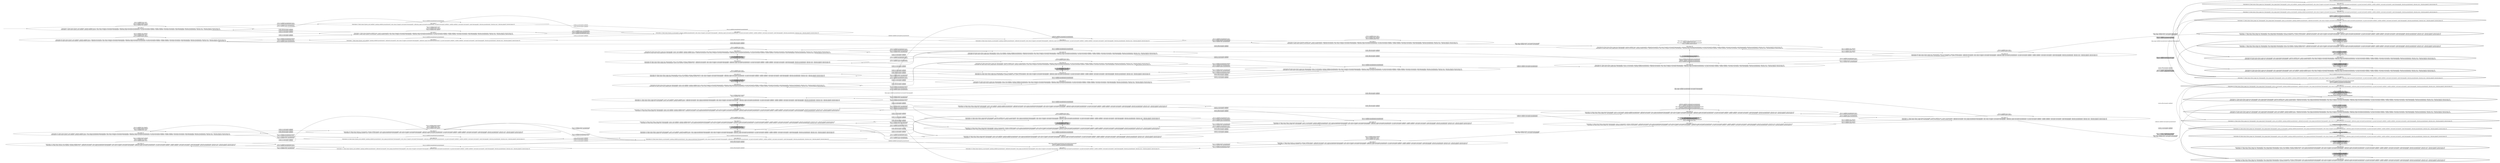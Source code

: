 digraph {
rankdir="LR"
s0[label="state_index=0
State(index=0, fluent atoms=[(power_avail satellite0), (pointing satellite0 star1)], static atoms=[(supports instrument0 thermograph0), (calibration_target instrument0 groundstation0), (on_board instrument0 satellite0), (satellite satellite0), (instrument instrument0), (mode thermograph0), (direction groundstation0), (direction star1), (direction planet2)], derived atoms=[])
State(index=2, fluent atoms=[(power_avail satellite0), (pointing satellite0 planet2)], static atoms=[(supports instrument0 thermograph0), (calibration_target instrument0 groundstation0), (on_board instrument0 satellite0), (satellite satellite0), (instrument instrument0), (mode thermograph0), (direction groundstation0), (direction star1), (direction planet2)], derived atoms=[])
"]
s1[label="state_index=1
State(index=1, fluent atoms=[(pointing satellite0 star1), (power_on instrument0)], static atoms=[(supports instrument0 thermograph0), (calibration_target instrument0 groundstation0), (on_board instrument0 satellite0), (satellite satellite0), (instrument instrument0), (mode thermograph0), (direction groundstation0), (direction star1), (direction planet2)], derived atoms=[])
State(index=5, fluent atoms=[(power_on instrument0), (pointing satellite0 planet2)], static atoms=[(supports instrument0 thermograph0), (calibration_target instrument0 groundstation0), (on_board instrument0 satellite0), (satellite satellite0), (instrument instrument0), (mode thermograph0), (direction groundstation0), (direction star1), (direction planet2)], derived atoms=[])
"]
s2[label="state_index=2
State(index=3, fluent atoms=[(power_avail satellite0), (pointing satellite0 groundstation0)], static atoms=[(supports instrument0 thermograph0), (calibration_target instrument0 groundstation0), (on_board instrument0 satellite0), (satellite satellite0), (instrument instrument0), (mode thermograph0), (direction groundstation0), (direction star1), (direction planet2)], derived atoms=[])
"]
s3[label="state_index=3
State(index=4, fluent atoms=[(power_on instrument0), (pointing satellite0 groundstation0)], static atoms=[(supports instrument0 thermograph0), (calibration_target instrument0 groundstation0), (on_board instrument0 satellite0), (satellite satellite0), (instrument instrument0), (mode thermograph0), (direction groundstation0), (direction star1), (direction planet2)], derived atoms=[])
"]
s4[label="state_index=4
State(index=6, fluent atoms=[(power_on instrument0), (pointing satellite0 groundstation0), (calibrated instrument0)], static atoms=[(supports instrument0 thermograph0), (calibration_target instrument0 groundstation0), (on_board instrument0 satellite0), (satellite satellite0), (instrument instrument0), (mode thermograph0), (direction groundstation0), (direction star1), (direction planet2)], derived atoms=[])
"]
s5[label="state_index=5
State(index=7, fluent atoms=[(power_avail satellite0), (pointing satellite0 groundstation0), (calibrated instrument0)], static atoms=[(supports instrument0 thermograph0), (calibration_target instrument0 groundstation0), (on_board instrument0 satellite0), (satellite satellite0), (instrument instrument0), (mode thermograph0), (direction groundstation0), (direction star1), (direction planet2)], derived atoms=[])
"]
s6[label="state_index=6
State(index=8, fluent atoms=[(pointing satellite0 star1), (power_on instrument0), (calibrated instrument0)], static atoms=[(supports instrument0 thermograph0), (calibration_target instrument0 groundstation0), (on_board instrument0 satellite0), (satellite satellite0), (instrument instrument0), (mode thermograph0), (direction groundstation0), (direction star1), (direction planet2)], derived atoms=[])
State(index=9, fluent atoms=[(power_on instrument0), (pointing satellite0 planet2), (calibrated instrument0)], static atoms=[(supports instrument0 thermograph0), (calibration_target instrument0 groundstation0), (on_board instrument0 satellite0), (satellite satellite0), (instrument instrument0), (mode thermograph0), (direction groundstation0), (direction star1), (direction planet2)], derived atoms=[])
"]
s7[label="state_index=7
State(index=10, fluent atoms=[(power_on instrument0), (pointing satellite0 groundstation0), (calibrated instrument0), (have_image groundstation0 thermograph0)], static atoms=[(supports instrument0 thermograph0), (calibration_target instrument0 groundstation0), (on_board instrument0 satellite0), (satellite satellite0), (instrument instrument0), (mode thermograph0), (direction groundstation0), (direction star1), (direction planet2)], derived atoms=[])
"]
s8[label="state_index=8
State(index=11, fluent atoms=[(power_avail satellite0), (pointing satellite0 groundstation0), (calibrated instrument0), (have_image groundstation0 thermograph0)], static atoms=[(supports instrument0 thermograph0), (calibration_target instrument0 groundstation0), (on_board instrument0 satellite0), (satellite satellite0), (instrument instrument0), (mode thermograph0), (direction groundstation0), (direction star1), (direction planet2)], derived atoms=[])
"]
s9[label="state_index=9
State(index=13, fluent atoms=[(power_on instrument0), (pointing satellite0 planet2), (calibrated instrument0), (have_image groundstation0 thermograph0)], static atoms=[(supports instrument0 thermograph0), (calibration_target instrument0 groundstation0), (on_board instrument0 satellite0), (satellite satellite0), (instrument instrument0), (mode thermograph0), (direction groundstation0), (direction star1), (direction planet2)], derived atoms=[])
State(index=12, fluent atoms=[(pointing satellite0 star1), (power_on instrument0), (calibrated instrument0), (have_image groundstation0 thermograph0)], static atoms=[(supports instrument0 thermograph0), (calibration_target instrument0 groundstation0), (on_board instrument0 satellite0), (satellite satellite0), (instrument instrument0), (mode thermograph0), (direction groundstation0), (direction star1), (direction planet2)], derived atoms=[])
"]
s10[label="state_index=10
State(index=14, fluent atoms=[(power_avail satellite0), (pointing satellite0 planet2), (calibrated instrument0), (have_image groundstation0 thermograph0)], static atoms=[(supports instrument0 thermograph0), (calibration_target instrument0 groundstation0), (on_board instrument0 satellite0), (satellite satellite0), (instrument instrument0), (mode thermograph0), (direction groundstation0), (direction star1), (direction planet2)], derived atoms=[])
State(index=40, fluent atoms=[(power_avail satellite0), (pointing satellite0 star1), (calibrated instrument0), (have_image groundstation0 thermograph0)], static atoms=[(supports instrument0 thermograph0), (calibration_target instrument0 groundstation0), (on_board instrument0 satellite0), (satellite satellite0), (instrument instrument0), (mode thermograph0), (direction groundstation0), (direction star1), (direction planet2)], derived atoms=[])
"]
s11[label="state_index=11
State(index=15, fluent atoms=[(have_image planet2 thermograph0), (power_on instrument0), (pointing satellite0 planet2), (calibrated instrument0), (have_image groundstation0 thermograph0)], static atoms=[(supports instrument0 thermograph0), (calibration_target instrument0 groundstation0), (on_board instrument0 satellite0), (satellite satellite0), (instrument instrument0), (mode thermograph0), (direction groundstation0), (direction star1), (direction planet2)], derived atoms=[])
State(index=46, fluent atoms=[(have_image star1 thermograph0), (pointing satellite0 star1), (power_on instrument0), (calibrated instrument0), (have_image groundstation0 thermograph0)], static atoms=[(supports instrument0 thermograph0), (calibration_target instrument0 groundstation0), (on_board instrument0 satellite0), (satellite satellite0), (instrument instrument0), (mode thermograph0), (direction groundstation0), (direction star1), (direction planet2)], derived atoms=[])
"]
s12[label="state_index=12
State(index=16, fluent atoms=[(have_image planet2 thermograph0), (power_avail satellite0), (pointing satellite0 planet2), (calibrated instrument0), (have_image groundstation0 thermograph0)], static atoms=[(supports instrument0 thermograph0), (calibration_target instrument0 groundstation0), (on_board instrument0 satellite0), (satellite satellite0), (instrument instrument0), (mode thermograph0), (direction groundstation0), (direction star1), (direction planet2)], derived atoms=[])
State(index=47, fluent atoms=[(have_image star1 thermograph0), (power_avail satellite0), (pointing satellite0 star1), (calibrated instrument0), (have_image groundstation0 thermograph0)], static atoms=[(supports instrument0 thermograph0), (calibration_target instrument0 groundstation0), (on_board instrument0 satellite0), (satellite satellite0), (instrument instrument0), (mode thermograph0), (direction groundstation0), (direction star1), (direction planet2)], derived atoms=[])
"]
s13[label="state_index=13
State(index=17, fluent atoms=[(have_image planet2 thermograph0), (pointing satellite0 star1), (power_on instrument0), (calibrated instrument0), (have_image groundstation0 thermograph0)], static atoms=[(supports instrument0 thermograph0), (calibration_target instrument0 groundstation0), (on_board instrument0 satellite0), (satellite satellite0), (instrument instrument0), (mode thermograph0), (direction groundstation0), (direction star1), (direction planet2)], derived atoms=[])
State(index=48, fluent atoms=[(have_image star1 thermograph0), (power_on instrument0), (pointing satellite0 planet2), (calibrated instrument0), (have_image groundstation0 thermograph0)], static atoms=[(supports instrument0 thermograph0), (calibration_target instrument0 groundstation0), (on_board instrument0 satellite0), (satellite satellite0), (instrument instrument0), (mode thermograph0), (direction groundstation0), (direction star1), (direction planet2)], derived atoms=[])
"]
s14[label="state_index=14
State(index=18, fluent atoms=[(have_image planet2 thermograph0), (power_on instrument0), (pointing satellite0 groundstation0), (calibrated instrument0), (have_image groundstation0 thermograph0)], static atoms=[(supports instrument0 thermograph0), (calibration_target instrument0 groundstation0), (on_board instrument0 satellite0), (satellite satellite0), (instrument instrument0), (mode thermograph0), (direction groundstation0), (direction star1), (direction planet2)], derived atoms=[])
State(index=49, fluent atoms=[(have_image star1 thermograph0), (power_on instrument0), (pointing satellite0 groundstation0), (calibrated instrument0), (have_image groundstation0 thermograph0)], static atoms=[(supports instrument0 thermograph0), (calibration_target instrument0 groundstation0), (on_board instrument0 satellite0), (satellite satellite0), (instrument instrument0), (mode thermograph0), (direction groundstation0), (direction star1), (direction planet2)], derived atoms=[])
"]
s15[label="state_index=15
State(index=19, fluent atoms=[(have_image planet2 thermograph0), (power_avail satellite0), (pointing satellite0 groundstation0), (calibrated instrument0), (have_image groundstation0 thermograph0)], static atoms=[(supports instrument0 thermograph0), (calibration_target instrument0 groundstation0), (on_board instrument0 satellite0), (satellite satellite0), (instrument instrument0), (mode thermograph0), (direction groundstation0), (direction star1), (direction planet2)], derived atoms=[])
State(index=50, fluent atoms=[(have_image star1 thermograph0), (power_avail satellite0), (pointing satellite0 groundstation0), (calibrated instrument0), (have_image groundstation0 thermograph0)], static atoms=[(supports instrument0 thermograph0), (calibration_target instrument0 groundstation0), (on_board instrument0 satellite0), (satellite satellite0), (instrument instrument0), (mode thermograph0), (direction groundstation0), (direction star1), (direction planet2)], derived atoms=[])
"]
s16[label="state_index=16
State(index=20, fluent atoms=[(have_image planet2 thermograph0), (power_on instrument0), (pointing satellite0 groundstation0), (have_image groundstation0 thermograph0)], static atoms=[(supports instrument0 thermograph0), (calibration_target instrument0 groundstation0), (on_board instrument0 satellite0), (satellite satellite0), (instrument instrument0), (mode thermograph0), (direction groundstation0), (direction star1), (direction planet2)], derived atoms=[])
State(index=51, fluent atoms=[(have_image star1 thermograph0), (power_on instrument0), (pointing satellite0 groundstation0), (have_image groundstation0 thermograph0)], static atoms=[(supports instrument0 thermograph0), (calibration_target instrument0 groundstation0), (on_board instrument0 satellite0), (satellite satellite0), (instrument instrument0), (mode thermograph0), (direction groundstation0), (direction star1), (direction planet2)], derived atoms=[])
"]
s17[label="state_index=17
State(index=21, fluent atoms=[(have_image planet2 thermograph0), (power_avail satellite0), (pointing satellite0 star1), (calibrated instrument0), (have_image groundstation0 thermograph0)], static atoms=[(supports instrument0 thermograph0), (calibration_target instrument0 groundstation0), (on_board instrument0 satellite0), (satellite satellite0), (instrument instrument0), (mode thermograph0), (direction groundstation0), (direction star1), (direction planet2)], derived atoms=[])
State(index=52, fluent atoms=[(have_image star1 thermograph0), (power_avail satellite0), (pointing satellite0 planet2), (calibrated instrument0), (have_image groundstation0 thermograph0)], static atoms=[(supports instrument0 thermograph0), (calibration_target instrument0 groundstation0), (on_board instrument0 satellite0), (satellite satellite0), (instrument instrument0), (mode thermograph0), (direction groundstation0), (direction star1), (direction planet2)], derived atoms=[])
"]
s18[label="state_index=18
State(index=22, fluent atoms=[(have_image planet2 thermograph0), (pointing satellite0 star1), (power_on instrument0), (have_image groundstation0 thermograph0)], static atoms=[(supports instrument0 thermograph0), (calibration_target instrument0 groundstation0), (on_board instrument0 satellite0), (satellite satellite0), (instrument instrument0), (mode thermograph0), (direction groundstation0), (direction star1), (direction planet2)], derived atoms=[])
State(index=53, fluent atoms=[(have_image star1 thermograph0), (power_on instrument0), (pointing satellite0 planet2), (have_image groundstation0 thermograph0)], static atoms=[(supports instrument0 thermograph0), (calibration_target instrument0 groundstation0), (on_board instrument0 satellite0), (satellite satellite0), (instrument instrument0), (mode thermograph0), (direction groundstation0), (direction star1), (direction planet2)], derived atoms=[])
"]
s19[label="state_index=19
State(index=23, fluent atoms=[(have_image planet2 thermograph0), (power_avail satellite0), (pointing satellite0 star1), (have_image groundstation0 thermograph0)], static atoms=[(supports instrument0 thermograph0), (calibration_target instrument0 groundstation0), (on_board instrument0 satellite0), (satellite satellite0), (instrument instrument0), (mode thermograph0), (direction groundstation0), (direction star1), (direction planet2)], derived atoms=[])
State(index=54, fluent atoms=[(have_image star1 thermograph0), (power_avail satellite0), (pointing satellite0 planet2), (have_image groundstation0 thermograph0)], static atoms=[(supports instrument0 thermograph0), (calibration_target instrument0 groundstation0), (on_board instrument0 satellite0), (satellite satellite0), (instrument instrument0), (mode thermograph0), (direction groundstation0), (direction star1), (direction planet2)], derived atoms=[])
"]
s20[label="state_index=20
State(index=24, fluent atoms=[(have_image planet2 thermograph0), (power_on instrument0), (pointing satellite0 planet2), (have_image groundstation0 thermograph0)], static atoms=[(supports instrument0 thermograph0), (calibration_target instrument0 groundstation0), (on_board instrument0 satellite0), (satellite satellite0), (instrument instrument0), (mode thermograph0), (direction groundstation0), (direction star1), (direction planet2)], derived atoms=[])
State(index=55, fluent atoms=[(have_image star1 thermograph0), (pointing satellite0 star1), (power_on instrument0), (have_image groundstation0 thermograph0)], static atoms=[(supports instrument0 thermograph0), (calibration_target instrument0 groundstation0), (on_board instrument0 satellite0), (satellite satellite0), (instrument instrument0), (mode thermograph0), (direction groundstation0), (direction star1), (direction planet2)], derived atoms=[])
"]
s21[label="state_index=21
State(index=25, fluent atoms=[(have_image planet2 thermograph0), (power_avail satellite0), (pointing satellite0 planet2), (have_image groundstation0 thermograph0)], static atoms=[(supports instrument0 thermograph0), (calibration_target instrument0 groundstation0), (on_board instrument0 satellite0), (satellite satellite0), (instrument instrument0), (mode thermograph0), (direction groundstation0), (direction star1), (direction planet2)], derived atoms=[])
State(index=56, fluent atoms=[(have_image star1 thermograph0), (power_avail satellite0), (pointing satellite0 star1), (have_image groundstation0 thermograph0)], static atoms=[(supports instrument0 thermograph0), (calibration_target instrument0 groundstation0), (on_board instrument0 satellite0), (satellite satellite0), (instrument instrument0), (mode thermograph0), (direction groundstation0), (direction star1), (direction planet2)], derived atoms=[])
"]
s22[label="state_index=22
State(index=26, fluent atoms=[(have_image planet2 thermograph0), (power_avail satellite0), (pointing satellite0 groundstation0), (have_image groundstation0 thermograph0)], static atoms=[(supports instrument0 thermograph0), (calibration_target instrument0 groundstation0), (on_board instrument0 satellite0), (satellite satellite0), (instrument instrument0), (mode thermograph0), (direction groundstation0), (direction star1), (direction planet2)], derived atoms=[])
State(index=57, fluent atoms=[(have_image star1 thermograph0), (power_avail satellite0), (pointing satellite0 groundstation0), (have_image groundstation0 thermograph0)], static atoms=[(supports instrument0 thermograph0), (calibration_target instrument0 groundstation0), (on_board instrument0 satellite0), (satellite satellite0), (instrument instrument0), (mode thermograph0), (direction groundstation0), (direction star1), (direction planet2)], derived atoms=[])
"]
s23[peripheries=2,label="state_index=23
State(index=27, fluent atoms=[(have_image star1 thermograph0), (have_image planet2 thermograph0), (pointing satellite0 star1), (power_on instrument0), (calibrated instrument0), (have_image groundstation0 thermograph0)], static atoms=[(supports instrument0 thermograph0), (calibration_target instrument0 groundstation0), (on_board instrument0 satellite0), (satellite satellite0), (instrument instrument0), (mode thermograph0), (direction groundstation0), (direction star1), (direction planet2)], derived atoms=[])
State(index=29, fluent atoms=[(have_image star1 thermograph0), (have_image planet2 thermograph0), (power_on instrument0), (pointing satellite0 planet2), (calibrated instrument0), (have_image groundstation0 thermograph0)], static atoms=[(supports instrument0 thermograph0), (calibration_target instrument0 groundstation0), (on_board instrument0 satellite0), (satellite satellite0), (instrument instrument0), (mode thermograph0), (direction groundstation0), (direction star1), (direction planet2)], derived atoms=[])
"]
s24[peripheries=2,label="state_index=24
State(index=28, fluent atoms=[(have_image star1 thermograph0), (have_image planet2 thermograph0), (power_avail satellite0), (pointing satellite0 star1), (calibrated instrument0), (have_image groundstation0 thermograph0)], static atoms=[(supports instrument0 thermograph0), (calibration_target instrument0 groundstation0), (on_board instrument0 satellite0), (satellite satellite0), (instrument instrument0), (mode thermograph0), (direction groundstation0), (direction star1), (direction planet2)], derived atoms=[])
State(index=33, fluent atoms=[(have_image star1 thermograph0), (have_image planet2 thermograph0), (power_avail satellite0), (pointing satellite0 planet2), (calibrated instrument0), (have_image groundstation0 thermograph0)], static atoms=[(supports instrument0 thermograph0), (calibration_target instrument0 groundstation0), (on_board instrument0 satellite0), (satellite satellite0), (instrument instrument0), (mode thermograph0), (direction groundstation0), (direction star1), (direction planet2)], derived atoms=[])
"]
s25[peripheries=2,label="state_index=25
State(index=30, fluent atoms=[(have_image star1 thermograph0), (have_image planet2 thermograph0), (power_on instrument0), (pointing satellite0 groundstation0), (calibrated instrument0), (have_image groundstation0 thermograph0)], static atoms=[(supports instrument0 thermograph0), (calibration_target instrument0 groundstation0), (on_board instrument0 satellite0), (satellite satellite0), (instrument instrument0), (mode thermograph0), (direction groundstation0), (direction star1), (direction planet2)], derived atoms=[])
"]
s26[peripheries=2,label="state_index=26
State(index=31, fluent atoms=[(have_image star1 thermograph0), (have_image planet2 thermograph0), (power_avail satellite0), (pointing satellite0 groundstation0), (calibrated instrument0), (have_image groundstation0 thermograph0)], static atoms=[(supports instrument0 thermograph0), (calibration_target instrument0 groundstation0), (on_board instrument0 satellite0), (satellite satellite0), (instrument instrument0), (mode thermograph0), (direction groundstation0), (direction star1), (direction planet2)], derived atoms=[])
"]
s27[peripheries=2,label="state_index=27
State(index=32, fluent atoms=[(have_image star1 thermograph0), (have_image planet2 thermograph0), (power_on instrument0), (pointing satellite0 groundstation0), (have_image groundstation0 thermograph0)], static atoms=[(supports instrument0 thermograph0), (calibration_target instrument0 groundstation0), (on_board instrument0 satellite0), (satellite satellite0), (instrument instrument0), (mode thermograph0), (direction groundstation0), (direction star1), (direction planet2)], derived atoms=[])
"]
s28[peripheries=2,label="state_index=28
State(index=34, fluent atoms=[(have_image star1 thermograph0), (have_image planet2 thermograph0), (power_on instrument0), (pointing satellite0 planet2), (have_image groundstation0 thermograph0)], static atoms=[(supports instrument0 thermograph0), (calibration_target instrument0 groundstation0), (on_board instrument0 satellite0), (satellite satellite0), (instrument instrument0), (mode thermograph0), (direction groundstation0), (direction star1), (direction planet2)], derived atoms=[])
State(index=36, fluent atoms=[(have_image star1 thermograph0), (have_image planet2 thermograph0), (pointing satellite0 star1), (power_on instrument0), (have_image groundstation0 thermograph0)], static atoms=[(supports instrument0 thermograph0), (calibration_target instrument0 groundstation0), (on_board instrument0 satellite0), (satellite satellite0), (instrument instrument0), (mode thermograph0), (direction groundstation0), (direction star1), (direction planet2)], derived atoms=[])
"]
s29[peripheries=2,label="state_index=29
State(index=35, fluent atoms=[(have_image star1 thermograph0), (have_image planet2 thermograph0), (power_avail satellite0), (pointing satellite0 planet2), (have_image groundstation0 thermograph0)], static atoms=[(supports instrument0 thermograph0), (calibration_target instrument0 groundstation0), (on_board instrument0 satellite0), (satellite satellite0), (instrument instrument0), (mode thermograph0), (direction groundstation0), (direction star1), (direction planet2)], derived atoms=[])
State(index=37, fluent atoms=[(have_image star1 thermograph0), (have_image planet2 thermograph0), (power_avail satellite0), (pointing satellite0 star1), (have_image groundstation0 thermograph0)], static atoms=[(supports instrument0 thermograph0), (calibration_target instrument0 groundstation0), (on_board instrument0 satellite0), (satellite satellite0), (instrument instrument0), (mode thermograph0), (direction groundstation0), (direction star1), (direction planet2)], derived atoms=[])
"]
s30[peripheries=2,label="state_index=30
State(index=38, fluent atoms=[(have_image star1 thermograph0), (have_image planet2 thermograph0), (power_avail satellite0), (pointing satellite0 groundstation0), (have_image groundstation0 thermograph0)], static atoms=[(supports instrument0 thermograph0), (calibration_target instrument0 groundstation0), (on_board instrument0 satellite0), (satellite satellite0), (instrument instrument0), (mode thermograph0), (direction groundstation0), (direction star1), (direction planet2)], derived atoms=[])
"]
s31[label="state_index=31
State(index=39, fluent atoms=[(power_on instrument0), (pointing satellite0 planet2), (have_image groundstation0 thermograph0)], static atoms=[(supports instrument0 thermograph0), (calibration_target instrument0 groundstation0), (on_board instrument0 satellite0), (satellite satellite0), (instrument instrument0), (mode thermograph0), (direction groundstation0), (direction star1), (direction planet2)], derived atoms=[])
State(index=41, fluent atoms=[(pointing satellite0 star1), (power_on instrument0), (have_image groundstation0 thermograph0)], static atoms=[(supports instrument0 thermograph0), (calibration_target instrument0 groundstation0), (on_board instrument0 satellite0), (satellite satellite0), (instrument instrument0), (mode thermograph0), (direction groundstation0), (direction star1), (direction planet2)], derived atoms=[])
"]
s32[label="state_index=32
State(index=42, fluent atoms=[(power_avail satellite0), (pointing satellite0 star1), (have_image groundstation0 thermograph0)], static atoms=[(supports instrument0 thermograph0), (calibration_target instrument0 groundstation0), (on_board instrument0 satellite0), (satellite satellite0), (instrument instrument0), (mode thermograph0), (direction groundstation0), (direction star1), (direction planet2)], derived atoms=[])
State(index=45, fluent atoms=[(power_avail satellite0), (pointing satellite0 planet2), (have_image groundstation0 thermograph0)], static atoms=[(supports instrument0 thermograph0), (calibration_target instrument0 groundstation0), (on_board instrument0 satellite0), (satellite satellite0), (instrument instrument0), (mode thermograph0), (direction groundstation0), (direction star1), (direction planet2)], derived atoms=[])
"]
s33[label="state_index=33
State(index=43, fluent atoms=[(power_on instrument0), (pointing satellite0 groundstation0), (have_image groundstation0 thermograph0)], static atoms=[(supports instrument0 thermograph0), (calibration_target instrument0 groundstation0), (on_board instrument0 satellite0), (satellite satellite0), (instrument instrument0), (mode thermograph0), (direction groundstation0), (direction star1), (direction planet2)], derived atoms=[])
"]
s34[label="state_index=34
State(index=44, fluent atoms=[(power_avail satellite0), (pointing satellite0 groundstation0), (have_image groundstation0 thermograph0)], static atoms=[(supports instrument0 thermograph0), (calibration_target instrument0 groundstation0), (on_board instrument0 satellite0), (satellite satellite0), (instrument instrument0), (mode thermograph0), (direction groundstation0), (direction star1), (direction planet2)], derived atoms=[])
"]
s35[label="state_index=35
State(index=83, fluent atoms=[(power_avail satellite0), (pointing satellite0 star1), (calibrated instrument0)], static atoms=[(supports instrument0 thermograph0), (calibration_target instrument0 groundstation0), (on_board instrument0 satellite0), (satellite satellite0), (instrument instrument0), (mode thermograph0), (direction groundstation0), (direction star1), (direction planet2)], derived atoms=[])
State(index=58, fluent atoms=[(power_avail satellite0), (pointing satellite0 planet2), (calibrated instrument0)], static atoms=[(supports instrument0 thermograph0), (calibration_target instrument0 groundstation0), (on_board instrument0 satellite0), (satellite satellite0), (instrument instrument0), (mode thermograph0), (direction groundstation0), (direction star1), (direction planet2)], derived atoms=[])
"]
s36[label="state_index=36
State(index=84, fluent atoms=[(have_image star1 thermograph0), (pointing satellite0 star1), (power_on instrument0), (calibrated instrument0)], static atoms=[(supports instrument0 thermograph0), (calibration_target instrument0 groundstation0), (on_board instrument0 satellite0), (satellite satellite0), (instrument instrument0), (mode thermograph0), (direction groundstation0), (direction star1), (direction planet2)], derived atoms=[])
State(index=59, fluent atoms=[(have_image planet2 thermograph0), (power_on instrument0), (pointing satellite0 planet2), (calibrated instrument0)], static atoms=[(supports instrument0 thermograph0), (calibration_target instrument0 groundstation0), (on_board instrument0 satellite0), (satellite satellite0), (instrument instrument0), (mode thermograph0), (direction groundstation0), (direction star1), (direction planet2)], derived atoms=[])
"]
s37[label="state_index=37
State(index=85, fluent atoms=[(have_image star1 thermograph0), (power_avail satellite0), (pointing satellite0 star1), (calibrated instrument0)], static atoms=[(supports instrument0 thermograph0), (calibration_target instrument0 groundstation0), (on_board instrument0 satellite0), (satellite satellite0), (instrument instrument0), (mode thermograph0), (direction groundstation0), (direction star1), (direction planet2)], derived atoms=[])
State(index=60, fluent atoms=[(have_image planet2 thermograph0), (power_avail satellite0), (pointing satellite0 planet2), (calibrated instrument0)], static atoms=[(supports instrument0 thermograph0), (calibration_target instrument0 groundstation0), (on_board instrument0 satellite0), (satellite satellite0), (instrument instrument0), (mode thermograph0), (direction groundstation0), (direction star1), (direction planet2)], derived atoms=[])
"]
s38[label="state_index=38
State(index=86, fluent atoms=[(have_image star1 thermograph0), (power_on instrument0), (pointing satellite0 planet2), (calibrated instrument0)], static atoms=[(supports instrument0 thermograph0), (calibration_target instrument0 groundstation0), (on_board instrument0 satellite0), (satellite satellite0), (instrument instrument0), (mode thermograph0), (direction groundstation0), (direction star1), (direction planet2)], derived atoms=[])
State(index=61, fluent atoms=[(have_image planet2 thermograph0), (pointing satellite0 star1), (power_on instrument0), (calibrated instrument0)], static atoms=[(supports instrument0 thermograph0), (calibration_target instrument0 groundstation0), (on_board instrument0 satellite0), (satellite satellite0), (instrument instrument0), (mode thermograph0), (direction groundstation0), (direction star1), (direction planet2)], derived atoms=[])
"]
s39[label="state_index=39
State(index=87, fluent atoms=[(have_image star1 thermograph0), (power_on instrument0), (pointing satellite0 groundstation0), (calibrated instrument0)], static atoms=[(supports instrument0 thermograph0), (calibration_target instrument0 groundstation0), (on_board instrument0 satellite0), (satellite satellite0), (instrument instrument0), (mode thermograph0), (direction groundstation0), (direction star1), (direction planet2)], derived atoms=[])
State(index=62, fluent atoms=[(have_image planet2 thermograph0), (power_on instrument0), (pointing satellite0 groundstation0), (calibrated instrument0)], static atoms=[(supports instrument0 thermograph0), (calibration_target instrument0 groundstation0), (on_board instrument0 satellite0), (satellite satellite0), (instrument instrument0), (mode thermograph0), (direction groundstation0), (direction star1), (direction planet2)], derived atoms=[])
"]
s40[label="state_index=40
State(index=88, fluent atoms=[(have_image star1 thermograph0), (power_avail satellite0), (pointing satellite0 groundstation0), (calibrated instrument0)], static atoms=[(supports instrument0 thermograph0), (calibration_target instrument0 groundstation0), (on_board instrument0 satellite0), (satellite satellite0), (instrument instrument0), (mode thermograph0), (direction groundstation0), (direction star1), (direction planet2)], derived atoms=[])
State(index=63, fluent atoms=[(have_image planet2 thermograph0), (power_avail satellite0), (pointing satellite0 groundstation0), (calibrated instrument0)], static atoms=[(supports instrument0 thermograph0), (calibration_target instrument0 groundstation0), (on_board instrument0 satellite0), (satellite satellite0), (instrument instrument0), (mode thermograph0), (direction groundstation0), (direction star1), (direction planet2)], derived atoms=[])
"]
s41[label="state_index=41
State(index=89, fluent atoms=[(have_image star1 thermograph0), (power_on instrument0), (pointing satellite0 groundstation0)], static atoms=[(supports instrument0 thermograph0), (calibration_target instrument0 groundstation0), (on_board instrument0 satellite0), (satellite satellite0), (instrument instrument0), (mode thermograph0), (direction groundstation0), (direction star1), (direction planet2)], derived atoms=[])
State(index=64, fluent atoms=[(have_image planet2 thermograph0), (power_on instrument0), (pointing satellite0 groundstation0)], static atoms=[(supports instrument0 thermograph0), (calibration_target instrument0 groundstation0), (on_board instrument0 satellite0), (satellite satellite0), (instrument instrument0), (mode thermograph0), (direction groundstation0), (direction star1), (direction planet2)], derived atoms=[])
"]
s42[label="state_index=42
State(index=90, fluent atoms=[(have_image star1 thermograph0), (power_avail satellite0), (pointing satellite0 planet2), (calibrated instrument0)], static atoms=[(supports instrument0 thermograph0), (calibration_target instrument0 groundstation0), (on_board instrument0 satellite0), (satellite satellite0), (instrument instrument0), (mode thermograph0), (direction groundstation0), (direction star1), (direction planet2)], derived atoms=[])
State(index=65, fluent atoms=[(have_image planet2 thermograph0), (power_avail satellite0), (pointing satellite0 star1), (calibrated instrument0)], static atoms=[(supports instrument0 thermograph0), (calibration_target instrument0 groundstation0), (on_board instrument0 satellite0), (satellite satellite0), (instrument instrument0), (mode thermograph0), (direction groundstation0), (direction star1), (direction planet2)], derived atoms=[])
"]
s43[label="state_index=43
State(index=91, fluent atoms=[(have_image star1 thermograph0), (power_on instrument0), (pointing satellite0 planet2)], static atoms=[(supports instrument0 thermograph0), (calibration_target instrument0 groundstation0), (on_board instrument0 satellite0), (satellite satellite0), (instrument instrument0), (mode thermograph0), (direction groundstation0), (direction star1), (direction planet2)], derived atoms=[])
State(index=66, fluent atoms=[(have_image planet2 thermograph0), (pointing satellite0 star1), (power_on instrument0)], static atoms=[(supports instrument0 thermograph0), (calibration_target instrument0 groundstation0), (on_board instrument0 satellite0), (satellite satellite0), (instrument instrument0), (mode thermograph0), (direction groundstation0), (direction star1), (direction planet2)], derived atoms=[])
"]
s44[label="state_index=44
State(index=92, fluent atoms=[(have_image star1 thermograph0), (power_avail satellite0), (pointing satellite0 planet2)], static atoms=[(supports instrument0 thermograph0), (calibration_target instrument0 groundstation0), (on_board instrument0 satellite0), (satellite satellite0), (instrument instrument0), (mode thermograph0), (direction groundstation0), (direction star1), (direction planet2)], derived atoms=[])
State(index=67, fluent atoms=[(have_image planet2 thermograph0), (power_avail satellite0), (pointing satellite0 star1)], static atoms=[(supports instrument0 thermograph0), (calibration_target instrument0 groundstation0), (on_board instrument0 satellite0), (satellite satellite0), (instrument instrument0), (mode thermograph0), (direction groundstation0), (direction star1), (direction planet2)], derived atoms=[])
"]
s45[label="state_index=45
State(index=93, fluent atoms=[(have_image star1 thermograph0), (pointing satellite0 star1), (power_on instrument0)], static atoms=[(supports instrument0 thermograph0), (calibration_target instrument0 groundstation0), (on_board instrument0 satellite0), (satellite satellite0), (instrument instrument0), (mode thermograph0), (direction groundstation0), (direction star1), (direction planet2)], derived atoms=[])
State(index=68, fluent atoms=[(have_image planet2 thermograph0), (power_on instrument0), (pointing satellite0 planet2)], static atoms=[(supports instrument0 thermograph0), (calibration_target instrument0 groundstation0), (on_board instrument0 satellite0), (satellite satellite0), (instrument instrument0), (mode thermograph0), (direction groundstation0), (direction star1), (direction planet2)], derived atoms=[])
"]
s46[label="state_index=46
State(index=94, fluent atoms=[(have_image star1 thermograph0), (power_avail satellite0), (pointing satellite0 star1)], static atoms=[(supports instrument0 thermograph0), (calibration_target instrument0 groundstation0), (on_board instrument0 satellite0), (satellite satellite0), (instrument instrument0), (mode thermograph0), (direction groundstation0), (direction star1), (direction planet2)], derived atoms=[])
State(index=69, fluent atoms=[(have_image planet2 thermograph0), (power_avail satellite0), (pointing satellite0 planet2)], static atoms=[(supports instrument0 thermograph0), (calibration_target instrument0 groundstation0), (on_board instrument0 satellite0), (satellite satellite0), (instrument instrument0), (mode thermograph0), (direction groundstation0), (direction star1), (direction planet2)], derived atoms=[])
"]
s47[label="state_index=47
State(index=95, fluent atoms=[(have_image star1 thermograph0), (power_avail satellite0), (pointing satellite0 groundstation0)], static atoms=[(supports instrument0 thermograph0), (calibration_target instrument0 groundstation0), (on_board instrument0 satellite0), (satellite satellite0), (instrument instrument0), (mode thermograph0), (direction groundstation0), (direction star1), (direction planet2)], derived atoms=[])
State(index=70, fluent atoms=[(have_image planet2 thermograph0), (power_avail satellite0), (pointing satellite0 groundstation0)], static atoms=[(supports instrument0 thermograph0), (calibration_target instrument0 groundstation0), (on_board instrument0 satellite0), (satellite satellite0), (instrument instrument0), (mode thermograph0), (direction groundstation0), (direction star1), (direction planet2)], derived atoms=[])
"]
s48[peripheries=2,label="state_index=48
State(index=73, fluent atoms=[(have_image star1 thermograph0), (have_image planet2 thermograph0), (power_on instrument0), (pointing satellite0 planet2), (calibrated instrument0)], static atoms=[(supports instrument0 thermograph0), (calibration_target instrument0 groundstation0), (on_board instrument0 satellite0), (satellite satellite0), (instrument instrument0), (mode thermograph0), (direction groundstation0), (direction star1), (direction planet2)], derived atoms=[])
State(index=71, fluent atoms=[(have_image star1 thermograph0), (have_image planet2 thermograph0), (pointing satellite0 star1), (power_on instrument0), (calibrated instrument0)], static atoms=[(supports instrument0 thermograph0), (calibration_target instrument0 groundstation0), (on_board instrument0 satellite0), (satellite satellite0), (instrument instrument0), (mode thermograph0), (direction groundstation0), (direction star1), (direction planet2)], derived atoms=[])
"]
s49[peripheries=2,label="state_index=49
State(index=77, fluent atoms=[(have_image star1 thermograph0), (have_image planet2 thermograph0), (power_avail satellite0), (pointing satellite0 planet2), (calibrated instrument0)], static atoms=[(supports instrument0 thermograph0), (calibration_target instrument0 groundstation0), (on_board instrument0 satellite0), (satellite satellite0), (instrument instrument0), (mode thermograph0), (direction groundstation0), (direction star1), (direction planet2)], derived atoms=[])
State(index=72, fluent atoms=[(have_image star1 thermograph0), (have_image planet2 thermograph0), (power_avail satellite0), (pointing satellite0 star1), (calibrated instrument0)], static atoms=[(supports instrument0 thermograph0), (calibration_target instrument0 groundstation0), (on_board instrument0 satellite0), (satellite satellite0), (instrument instrument0), (mode thermograph0), (direction groundstation0), (direction star1), (direction planet2)], derived atoms=[])
"]
s50[peripheries=2,label="state_index=50
State(index=74, fluent atoms=[(have_image star1 thermograph0), (have_image planet2 thermograph0), (power_on instrument0), (pointing satellite0 groundstation0), (calibrated instrument0)], static atoms=[(supports instrument0 thermograph0), (calibration_target instrument0 groundstation0), (on_board instrument0 satellite0), (satellite satellite0), (instrument instrument0), (mode thermograph0), (direction groundstation0), (direction star1), (direction planet2)], derived atoms=[])
"]
s51[peripheries=2,label="state_index=51
State(index=75, fluent atoms=[(have_image star1 thermograph0), (have_image planet2 thermograph0), (power_avail satellite0), (pointing satellite0 groundstation0), (calibrated instrument0)], static atoms=[(supports instrument0 thermograph0), (calibration_target instrument0 groundstation0), (on_board instrument0 satellite0), (satellite satellite0), (instrument instrument0), (mode thermograph0), (direction groundstation0), (direction star1), (direction planet2)], derived atoms=[])
"]
s52[peripheries=2,label="state_index=52
State(index=76, fluent atoms=[(have_image star1 thermograph0), (have_image planet2 thermograph0), (power_on instrument0), (pointing satellite0 groundstation0)], static atoms=[(supports instrument0 thermograph0), (calibration_target instrument0 groundstation0), (on_board instrument0 satellite0), (satellite satellite0), (instrument instrument0), (mode thermograph0), (direction groundstation0), (direction star1), (direction planet2)], derived atoms=[])
"]
s53[peripheries=2,label="state_index=53
State(index=80, fluent atoms=[(have_image star1 thermograph0), (have_image planet2 thermograph0), (pointing satellite0 star1), (power_on instrument0)], static atoms=[(supports instrument0 thermograph0), (calibration_target instrument0 groundstation0), (on_board instrument0 satellite0), (satellite satellite0), (instrument instrument0), (mode thermograph0), (direction groundstation0), (direction star1), (direction planet2)], derived atoms=[])
State(index=78, fluent atoms=[(have_image star1 thermograph0), (have_image planet2 thermograph0), (power_on instrument0), (pointing satellite0 planet2)], static atoms=[(supports instrument0 thermograph0), (calibration_target instrument0 groundstation0), (on_board instrument0 satellite0), (satellite satellite0), (instrument instrument0), (mode thermograph0), (direction groundstation0), (direction star1), (direction planet2)], derived atoms=[])
"]
s54[peripheries=2,label="state_index=54
State(index=81, fluent atoms=[(have_image star1 thermograph0), (have_image planet2 thermograph0), (power_avail satellite0), (pointing satellite0 star1)], static atoms=[(supports instrument0 thermograph0), (calibration_target instrument0 groundstation0), (on_board instrument0 satellite0), (satellite satellite0), (instrument instrument0), (mode thermograph0), (direction groundstation0), (direction star1), (direction planet2)], derived atoms=[])
State(index=79, fluent atoms=[(have_image star1 thermograph0), (have_image planet2 thermograph0), (power_avail satellite0), (pointing satellite0 planet2)], static atoms=[(supports instrument0 thermograph0), (calibration_target instrument0 groundstation0), (on_board instrument0 satellite0), (satellite satellite0), (instrument instrument0), (mode thermograph0), (direction groundstation0), (direction star1), (direction planet2)], derived atoms=[])
"]
s55[peripheries=2,label="state_index=55
State(index=82, fluent atoms=[(have_image star1 thermograph0), (have_image planet2 thermograph0), (power_avail satellite0), (pointing satellite0 groundstation0)], static atoms=[(supports instrument0 thermograph0), (calibration_target instrument0 groundstation0), (on_board instrument0 satellite0), (satellite satellite0), (instrument instrument0), (mode thermograph0), (direction groundstation0), (direction star1), (direction planet2)], derived atoms=[])
"]
Dangling [ label = "", style = invis ]
{ rank = same; Dangling }
Dangling -> s0
{ rank = same; s0,s10,s32,s35}
{ rank = same; s1,s2,s5,s8,s31,s34}
{ rank = same; s3,s12,s17,s19,s21,s33,s37,s42,s44,s46}
{ rank = same; s4,s7,s15,s18,s20,s22,s40,s43,s45,s47}
{ rank = same; s6,s9,s16,s41}
{ rank = same; s11,s14,s36,s39}
{ rank = same; s13,s38}
{ rank = same; s23,s24,s25,s26,s27,s28,s29,s30,s48,s49,s50,s51,s52,s53,s54,s55}
s0->s0 [label="(turn_to satellite0 star1 star1)
(turn_to satellite0 planet2 star1)
(turn_to satellite0 planet2 planet2)
(turn_to satellite0 star1 planet2)
"]
s0->s1 [label="(switch_on instrument0 satellite0)
(switch_on instrument0 satellite0)
"]
s0->s2 [label="(turn_to satellite0 groundstation0 star1)
(turn_to satellite0 groundstation0 planet2)
"]
s1->s0 [label="(switch_off instrument0 satellite0)
(switch_off instrument0 satellite0)
"]
s1->s1 [label="(turn_to satellite0 planet2 star1)
(turn_to satellite0 star1 star1)
(turn_to satellite0 planet2 planet2)
(turn_to satellite0 star1 planet2)
"]
s1->s3 [label="(turn_to satellite0 groundstation0 star1)
(turn_to satellite0 groundstation0 planet2)
"]
s2->s0 [label="(turn_to satellite0 star1 groundstation0)
(turn_to satellite0 planet2 groundstation0)
"]
s2->s2 [label="(turn_to satellite0 groundstation0 groundstation0)
"]
s2->s3 [label="(switch_on instrument0 satellite0)
"]
s3->s1 [label="(turn_to satellite0 star1 groundstation0)
(turn_to satellite0 planet2 groundstation0)
"]
s3->s2 [label="(switch_off instrument0 satellite0)
"]
s3->s3 [label="(turn_to satellite0 groundstation0 groundstation0)
"]
s3->s4 [label="(calibrate satellite0 instrument0 groundstation0)
"]
s4->s4 [label="(calibrate satellite0 instrument0 groundstation0)
(turn_to satellite0 groundstation0 groundstation0)
"]
s4->s5 [label="(switch_off instrument0 satellite0)
"]
s4->s6 [label="(turn_to satellite0 planet2 groundstation0)
(turn_to satellite0 star1 groundstation0)
"]
s4->s7 [label="(take_image satellite0 groundstation0 instrument0 thermograph0)
"]
s5->s3 [label="(switch_on instrument0 satellite0)
"]
s5->s5 [label="(turn_to satellite0 groundstation0 groundstation0)
"]
s5->s35 [label="(turn_to satellite0 star1 groundstation0)
(turn_to satellite0 planet2 groundstation0)
"]
s6->s4 [label="(turn_to satellite0 groundstation0 star1)
(turn_to satellite0 groundstation0 planet2)
"]
s6->s6 [label="(turn_to satellite0 star1 star1)
(turn_to satellite0 planet2 planet2)
(turn_to satellite0 star1 planet2)
(turn_to satellite0 planet2 star1)
"]
s6->s35 [label="(switch_off instrument0 satellite0)
(switch_off instrument0 satellite0)
"]
s6->s36 [label="(take_image satellite0 planet2 instrument0 thermograph0)
(take_image satellite0 star1 instrument0 thermograph0)
"]
s7->s7 [label="(take_image satellite0 groundstation0 instrument0 thermograph0)
(calibrate satellite0 instrument0 groundstation0)
(turn_to satellite0 groundstation0 groundstation0)
"]
s7->s8 [label="(switch_off instrument0 satellite0)
"]
s7->s9 [label="(turn_to satellite0 planet2 groundstation0)
(turn_to satellite0 star1 groundstation0)
"]
s8->s8 [label="(turn_to satellite0 groundstation0 groundstation0)
"]
s8->s10 [label="(turn_to satellite0 planet2 groundstation0)
(turn_to satellite0 star1 groundstation0)
"]
s8->s33 [label="(switch_on instrument0 satellite0)
"]
s9->s7 [label="(turn_to satellite0 groundstation0 planet2)
(turn_to satellite0 groundstation0 star1)
"]
s9->s9 [label="(turn_to satellite0 planet2 planet2)
(turn_to satellite0 planet2 star1)
(turn_to satellite0 star1 star1)
(turn_to satellite0 star1 planet2)
"]
s9->s10 [label="(switch_off instrument0 satellite0)
(switch_off instrument0 satellite0)
"]
s9->s11 [label="(take_image satellite0 planet2 instrument0 thermograph0)
(take_image satellite0 star1 instrument0 thermograph0)
"]
s10->s8 [label="(turn_to satellite0 groundstation0 star1)
(turn_to satellite0 groundstation0 planet2)
"]
s10->s10 [label="(turn_to satellite0 planet2 planet2)
(turn_to satellite0 star1 planet2)
(turn_to satellite0 star1 star1)
(turn_to satellite0 planet2 star1)
"]
s10->s31 [label="(switch_on instrument0 satellite0)
(switch_on instrument0 satellite0)
"]
s11->s11 [label="(take_image satellite0 star1 instrument0 thermograph0)
(turn_to satellite0 planet2 planet2)
(take_image satellite0 planet2 instrument0 thermograph0)
(turn_to satellite0 star1 star1)
"]
s11->s12 [label="(switch_off instrument0 satellite0)
(switch_off instrument0 satellite0)
"]
s11->s13 [label="(turn_to satellite0 star1 planet2)
(turn_to satellite0 planet2 star1)
"]
s11->s14 [label="(turn_to satellite0 groundstation0 star1)
(turn_to satellite0 groundstation0 planet2)
"]
s12->s12 [label="(turn_to satellite0 planet2 planet2)
(turn_to satellite0 star1 star1)
"]
s12->s15 [label="(turn_to satellite0 groundstation0 planet2)
(turn_to satellite0 groundstation0 star1)
"]
s12->s17 [label="(turn_to satellite0 star1 planet2)
(turn_to satellite0 planet2 star1)
"]
s12->s20 [label="(switch_on instrument0 satellite0)
(switch_on instrument0 satellite0)
"]
s13->s11 [label="(turn_to satellite0 star1 planet2)
(turn_to satellite0 planet2 star1)
"]
s13->s13 [label="(turn_to satellite0 star1 star1)
(turn_to satellite0 planet2 planet2)
"]
s13->s14 [label="(turn_to satellite0 groundstation0 star1)
(turn_to satellite0 groundstation0 planet2)
"]
s13->s17 [label="(switch_off instrument0 satellite0)
(switch_off instrument0 satellite0)
"]
s13->s23 [label="(take_image satellite0 planet2 instrument0 thermograph0)
(take_image satellite0 star1 instrument0 thermograph0)
"]
s14->s11 [label="(turn_to satellite0 star1 groundstation0)
(turn_to satellite0 planet2 groundstation0)
"]
s14->s13 [label="(turn_to satellite0 star1 groundstation0)
(turn_to satellite0 planet2 groundstation0)
"]
s14->s14 [label="(calibrate satellite0 instrument0 groundstation0)
(turn_to satellite0 groundstation0 groundstation0)
(turn_to satellite0 groundstation0 groundstation0)
(take_image satellite0 groundstation0 instrument0 thermograph0)
(calibrate satellite0 instrument0 groundstation0)
(take_image satellite0 groundstation0 instrument0 thermograph0)
"]
s14->s15 [label="(switch_off instrument0 satellite0)
(switch_off instrument0 satellite0)
"]
s15->s12 [label="(turn_to satellite0 planet2 groundstation0)
(turn_to satellite0 star1 groundstation0)
"]
s15->s15 [label="(turn_to satellite0 groundstation0 groundstation0)
(turn_to satellite0 groundstation0 groundstation0)
"]
s15->s16 [label="(switch_on instrument0 satellite0)
(switch_on instrument0 satellite0)
"]
s15->s17 [label="(turn_to satellite0 planet2 groundstation0)
(turn_to satellite0 star1 groundstation0)
"]
s16->s14 [label="(calibrate satellite0 instrument0 groundstation0)
(calibrate satellite0 instrument0 groundstation0)
"]
s16->s16 [label="(turn_to satellite0 groundstation0 groundstation0)
(turn_to satellite0 groundstation0 groundstation0)
"]
s16->s18 [label="(turn_to satellite0 star1 groundstation0)
(turn_to satellite0 planet2 groundstation0)
"]
s16->s20 [label="(turn_to satellite0 planet2 groundstation0)
(turn_to satellite0 star1 groundstation0)
"]
s16->s22 [label="(switch_off instrument0 satellite0)
(switch_off instrument0 satellite0)
"]
s17->s12 [label="(turn_to satellite0 star1 planet2)
(turn_to satellite0 planet2 star1)
"]
s17->s15 [label="(turn_to satellite0 groundstation0 planet2)
(turn_to satellite0 groundstation0 star1)
"]
s17->s17 [label="(turn_to satellite0 planet2 planet2)
(turn_to satellite0 star1 star1)
"]
s17->s18 [label="(switch_on instrument0 satellite0)
(switch_on instrument0 satellite0)
"]
s18->s16 [label="(turn_to satellite0 groundstation0 star1)
(turn_to satellite0 groundstation0 planet2)
"]
s18->s18 [label="(turn_to satellite0 star1 star1)
(turn_to satellite0 planet2 planet2)
"]
s18->s19 [label="(switch_off instrument0 satellite0)
(switch_off instrument0 satellite0)
"]
s18->s20 [label="(turn_to satellite0 star1 planet2)
(turn_to satellite0 planet2 star1)
"]
s19->s18 [label="(switch_on instrument0 satellite0)
(switch_on instrument0 satellite0)
"]
s19->s19 [label="(turn_to satellite0 star1 star1)
(turn_to satellite0 planet2 planet2)
"]
s19->s21 [label="(turn_to satellite0 planet2 star1)
(turn_to satellite0 star1 planet2)
"]
s19->s22 [label="(turn_to satellite0 groundstation0 star1)
(turn_to satellite0 groundstation0 planet2)
"]
s20->s16 [label="(turn_to satellite0 groundstation0 star1)
(turn_to satellite0 groundstation0 planet2)
"]
s20->s18 [label="(turn_to satellite0 planet2 star1)
(turn_to satellite0 star1 planet2)
"]
s20->s20 [label="(turn_to satellite0 star1 star1)
(turn_to satellite0 planet2 planet2)
"]
s20->s21 [label="(switch_off instrument0 satellite0)
(switch_off instrument0 satellite0)
"]
s21->s19 [label="(turn_to satellite0 planet2 star1)
(turn_to satellite0 star1 planet2)
"]
s21->s20 [label="(switch_on instrument0 satellite0)
(switch_on instrument0 satellite0)
"]
s21->s21 [label="(turn_to satellite0 star1 star1)
(turn_to satellite0 planet2 planet2)
"]
s21->s22 [label="(turn_to satellite0 groundstation0 star1)
(turn_to satellite0 groundstation0 planet2)
"]
s22->s16 [label="(switch_on instrument0 satellite0)
(switch_on instrument0 satellite0)
"]
s22->s19 [label="(turn_to satellite0 star1 groundstation0)
(turn_to satellite0 planet2 groundstation0)
"]
s22->s21 [label="(turn_to satellite0 planet2 groundstation0)
(turn_to satellite0 star1 groundstation0)
"]
s22->s22 [label="(turn_to satellite0 groundstation0 groundstation0)
(turn_to satellite0 groundstation0 groundstation0)
"]
s23->s23 [label="(turn_to satellite0 star1 star1)
(turn_to satellite0 planet2 star1)
(take_image satellite0 star1 instrument0 thermograph0)
(turn_to satellite0 star1 planet2)
(turn_to satellite0 planet2 planet2)
(take_image satellite0 planet2 instrument0 thermograph0)
"]
s23->s24 [label="(switch_off instrument0 satellite0)
(switch_off instrument0 satellite0)
"]
s23->s25 [label="(turn_to satellite0 groundstation0 planet2)
(turn_to satellite0 groundstation0 star1)
"]
s24->s24 [label="(turn_to satellite0 star1 star1)
(turn_to satellite0 star1 planet2)
(turn_to satellite0 planet2 planet2)
(turn_to satellite0 planet2 star1)
"]
s24->s26 [label="(turn_to satellite0 groundstation0 planet2)
(turn_to satellite0 groundstation0 star1)
"]
s24->s28 [label="(switch_on instrument0 satellite0)
(switch_on instrument0 satellite0)
"]
s25->s23 [label="(turn_to satellite0 star1 groundstation0)
(turn_to satellite0 planet2 groundstation0)
"]
s25->s25 [label="(take_image satellite0 groundstation0 instrument0 thermograph0)
(calibrate satellite0 instrument0 groundstation0)
(turn_to satellite0 groundstation0 groundstation0)
"]
s25->s26 [label="(switch_off instrument0 satellite0)
"]
s26->s24 [label="(turn_to satellite0 planet2 groundstation0)
(turn_to satellite0 star1 groundstation0)
"]
s26->s26 [label="(turn_to satellite0 groundstation0 groundstation0)
"]
s26->s27 [label="(switch_on instrument0 satellite0)
"]
s27->s25 [label="(calibrate satellite0 instrument0 groundstation0)
"]
s27->s27 [label="(turn_to satellite0 groundstation0 groundstation0)
"]
s27->s28 [label="(turn_to satellite0 planet2 groundstation0)
(turn_to satellite0 star1 groundstation0)
"]
s27->s30 [label="(switch_off instrument0 satellite0)
"]
s28->s27 [label="(turn_to satellite0 groundstation0 planet2)
(turn_to satellite0 groundstation0 star1)
"]
s28->s28 [label="(turn_to satellite0 star1 planet2)
(turn_to satellite0 planet2 planet2)
(turn_to satellite0 star1 star1)
(turn_to satellite0 planet2 star1)
"]
s28->s29 [label="(switch_off instrument0 satellite0)
(switch_off instrument0 satellite0)
"]
s29->s28 [label="(switch_on instrument0 satellite0)
(switch_on instrument0 satellite0)
"]
s29->s29 [label="(turn_to satellite0 planet2 star1)
(turn_to satellite0 star1 star1)
(turn_to satellite0 star1 planet2)
(turn_to satellite0 planet2 planet2)
"]
s29->s30 [label="(turn_to satellite0 groundstation0 star1)
(turn_to satellite0 groundstation0 planet2)
"]
s30->s27 [label="(switch_on instrument0 satellite0)
"]
s30->s29 [label="(turn_to satellite0 planet2 groundstation0)
(turn_to satellite0 star1 groundstation0)
"]
s30->s30 [label="(turn_to satellite0 groundstation0 groundstation0)
"]
s31->s31 [label="(turn_to satellite0 planet2 planet2)
(turn_to satellite0 star1 star1)
(turn_to satellite0 planet2 star1)
(turn_to satellite0 star1 planet2)
"]
s31->s32 [label="(switch_off instrument0 satellite0)
(switch_off instrument0 satellite0)
"]
s31->s33 [label="(turn_to satellite0 groundstation0 planet2)
(turn_to satellite0 groundstation0 star1)
"]
s32->s31 [label="(switch_on instrument0 satellite0)
(switch_on instrument0 satellite0)
"]
s32->s32 [label="(turn_to satellite0 star1 planet2)
(turn_to satellite0 planet2 planet2)
(turn_to satellite0 planet2 star1)
(turn_to satellite0 star1 star1)
"]
s32->s34 [label="(turn_to satellite0 groundstation0 planet2)
(turn_to satellite0 groundstation0 star1)
"]
s33->s7 [label="(calibrate satellite0 instrument0 groundstation0)
"]
s33->s31 [label="(turn_to satellite0 planet2 groundstation0)
(turn_to satellite0 star1 groundstation0)
"]
s33->s33 [label="(turn_to satellite0 groundstation0 groundstation0)
"]
s33->s34 [label="(switch_off instrument0 satellite0)
"]
s34->s32 [label="(turn_to satellite0 planet2 groundstation0)
(turn_to satellite0 star1 groundstation0)
"]
s34->s33 [label="(switch_on instrument0 satellite0)
"]
s34->s34 [label="(turn_to satellite0 groundstation0 groundstation0)
"]
s35->s1 [label="(switch_on instrument0 satellite0)
(switch_on instrument0 satellite0)
"]
s35->s5 [label="(turn_to satellite0 groundstation0 planet2)
(turn_to satellite0 groundstation0 star1)
"]
s35->s35 [label="(turn_to satellite0 star1 planet2)
(turn_to satellite0 planet2 star1)
(turn_to satellite0 star1 star1)
(turn_to satellite0 planet2 planet2)
"]
s36->s36 [label="(take_image satellite0 star1 instrument0 thermograph0)
(turn_to satellite0 star1 star1)
(take_image satellite0 planet2 instrument0 thermograph0)
(turn_to satellite0 planet2 planet2)
"]
s36->s37 [label="(switch_off instrument0 satellite0)
(switch_off instrument0 satellite0)
"]
s36->s38 [label="(turn_to satellite0 star1 planet2)
(turn_to satellite0 planet2 star1)
"]
s36->s39 [label="(turn_to satellite0 groundstation0 planet2)
(turn_to satellite0 groundstation0 star1)
"]
s37->s37 [label="(turn_to satellite0 star1 star1)
(turn_to satellite0 planet2 planet2)
"]
s37->s40 [label="(turn_to satellite0 groundstation0 star1)
(turn_to satellite0 groundstation0 planet2)
"]
s37->s42 [label="(turn_to satellite0 planet2 star1)
(turn_to satellite0 star1 planet2)
"]
s37->s45 [label="(switch_on instrument0 satellite0)
(switch_on instrument0 satellite0)
"]
s38->s36 [label="(turn_to satellite0 star1 planet2)
(turn_to satellite0 planet2 star1)
"]
s38->s38 [label="(turn_to satellite0 star1 star1)
(turn_to satellite0 planet2 planet2)
"]
s38->s39 [label="(turn_to satellite0 groundstation0 star1)
(turn_to satellite0 groundstation0 planet2)
"]
s38->s42 [label="(switch_off instrument0 satellite0)
(switch_off instrument0 satellite0)
"]
s38->s48 [label="(take_image satellite0 planet2 instrument0 thermograph0)
(take_image satellite0 star1 instrument0 thermograph0)
"]
s39->s14 [label="(take_image satellite0 groundstation0 instrument0 thermograph0)
(take_image satellite0 groundstation0 instrument0 thermograph0)
"]
s39->s36 [label="(turn_to satellite0 star1 groundstation0)
(turn_to satellite0 planet2 groundstation0)
"]
s39->s38 [label="(turn_to satellite0 planet2 groundstation0)
(turn_to satellite0 star1 groundstation0)
"]
s39->s39 [label="(turn_to satellite0 groundstation0 groundstation0)
(calibrate satellite0 instrument0 groundstation0)
(calibrate satellite0 instrument0 groundstation0)
(turn_to satellite0 groundstation0 groundstation0)
"]
s39->s40 [label="(switch_off instrument0 satellite0)
(switch_off instrument0 satellite0)
"]
s40->s37 [label="(turn_to satellite0 planet2 groundstation0)
(turn_to satellite0 star1 groundstation0)
"]
s40->s40 [label="(turn_to satellite0 groundstation0 groundstation0)
(turn_to satellite0 groundstation0 groundstation0)
"]
s40->s41 [label="(switch_on instrument0 satellite0)
(switch_on instrument0 satellite0)
"]
s40->s42 [label="(turn_to satellite0 star1 groundstation0)
(turn_to satellite0 planet2 groundstation0)
"]
s41->s39 [label="(calibrate satellite0 instrument0 groundstation0)
(calibrate satellite0 instrument0 groundstation0)
"]
s41->s41 [label="(turn_to satellite0 groundstation0 groundstation0)
(turn_to satellite0 groundstation0 groundstation0)
"]
s41->s43 [label="(turn_to satellite0 planet2 groundstation0)
(turn_to satellite0 star1 groundstation0)
"]
s41->s45 [label="(turn_to satellite0 star1 groundstation0)
(turn_to satellite0 planet2 groundstation0)
"]
s41->s47 [label="(switch_off instrument0 satellite0)
(switch_off instrument0 satellite0)
"]
s42->s37 [label="(turn_to satellite0 planet2 star1)
(turn_to satellite0 star1 planet2)
"]
s42->s40 [label="(turn_to satellite0 groundstation0 star1)
(turn_to satellite0 groundstation0 planet2)
"]
s42->s42 [label="(turn_to satellite0 star1 star1)
(turn_to satellite0 planet2 planet2)
"]
s42->s43 [label="(switch_on instrument0 satellite0)
(switch_on instrument0 satellite0)
"]
s43->s41 [label="(turn_to satellite0 groundstation0 planet2)
(turn_to satellite0 groundstation0 star1)
"]
s43->s43 [label="(turn_to satellite0 planet2 planet2)
(turn_to satellite0 star1 star1)
"]
s43->s44 [label="(switch_off instrument0 satellite0)
(switch_off instrument0 satellite0)
"]
s43->s45 [label="(turn_to satellite0 planet2 star1)
(turn_to satellite0 star1 planet2)
"]
s44->s43 [label="(switch_on instrument0 satellite0)
(switch_on instrument0 satellite0)
"]
s44->s44 [label="(turn_to satellite0 star1 star1)
(turn_to satellite0 planet2 planet2)
"]
s44->s46 [label="(turn_to satellite0 star1 planet2)
(turn_to satellite0 planet2 star1)
"]
s44->s47 [label="(turn_to satellite0 groundstation0 star1)
(turn_to satellite0 groundstation0 planet2)
"]
s45->s41 [label="(turn_to satellite0 groundstation0 planet2)
(turn_to satellite0 groundstation0 star1)
"]
s45->s43 [label="(turn_to satellite0 star1 planet2)
(turn_to satellite0 planet2 star1)
"]
s45->s45 [label="(turn_to satellite0 star1 star1)
(turn_to satellite0 planet2 planet2)
"]
s45->s46 [label="(switch_off instrument0 satellite0)
(switch_off instrument0 satellite0)
"]
s46->s44 [label="(turn_to satellite0 star1 planet2)
(turn_to satellite0 planet2 star1)
"]
s46->s45 [label="(switch_on instrument0 satellite0)
(switch_on instrument0 satellite0)
"]
s46->s46 [label="(turn_to satellite0 planet2 planet2)
(turn_to satellite0 star1 star1)
"]
s46->s47 [label="(turn_to satellite0 groundstation0 planet2)
(turn_to satellite0 groundstation0 star1)
"]
s47->s41 [label="(switch_on instrument0 satellite0)
(switch_on instrument0 satellite0)
"]
s47->s44 [label="(turn_to satellite0 planet2 groundstation0)
(turn_to satellite0 star1 groundstation0)
"]
s47->s46 [label="(turn_to satellite0 star1 groundstation0)
(turn_to satellite0 planet2 groundstation0)
"]
s47->s47 [label="(turn_to satellite0 groundstation0 groundstation0)
(turn_to satellite0 groundstation0 groundstation0)
"]
s48->s48 [label="(turn_to satellite0 star1 star1)
(turn_to satellite0 planet2 star1)
(take_image satellite0 planet2 instrument0 thermograph0)
(take_image satellite0 star1 instrument0 thermograph0)
(turn_to satellite0 planet2 planet2)
(turn_to satellite0 star1 planet2)
"]
s48->s49 [label="(switch_off instrument0 satellite0)
(switch_off instrument0 satellite0)
"]
s48->s50 [label="(turn_to satellite0 groundstation0 planet2)
(turn_to satellite0 groundstation0 star1)
"]
s49->s49 [label="(turn_to satellite0 star1 star1)
(turn_to satellite0 planet2 star1)
(turn_to satellite0 planet2 planet2)
(turn_to satellite0 star1 planet2)
"]
s49->s51 [label="(turn_to satellite0 groundstation0 star1)
(turn_to satellite0 groundstation0 planet2)
"]
s49->s53 [label="(switch_on instrument0 satellite0)
(switch_on instrument0 satellite0)
"]
s50->s25 [label="(take_image satellite0 groundstation0 instrument0 thermograph0)
"]
s50->s48 [label="(turn_to satellite0 star1 groundstation0)
(turn_to satellite0 planet2 groundstation0)
"]
s50->s50 [label="(calibrate satellite0 instrument0 groundstation0)
(turn_to satellite0 groundstation0 groundstation0)
"]
s50->s51 [label="(switch_off instrument0 satellite0)
"]
s51->s49 [label="(turn_to satellite0 star1 groundstation0)
(turn_to satellite0 planet2 groundstation0)
"]
s51->s51 [label="(turn_to satellite0 groundstation0 groundstation0)
"]
s51->s52 [label="(switch_on instrument0 satellite0)
"]
s52->s50 [label="(calibrate satellite0 instrument0 groundstation0)
"]
s52->s52 [label="(turn_to satellite0 groundstation0 groundstation0)
"]
s52->s53 [label="(turn_to satellite0 star1 groundstation0)
(turn_to satellite0 planet2 groundstation0)
"]
s52->s55 [label="(switch_off instrument0 satellite0)
"]
s53->s52 [label="(turn_to satellite0 groundstation0 planet2)
(turn_to satellite0 groundstation0 star1)
"]
s53->s53 [label="(turn_to satellite0 star1 planet2)
(turn_to satellite0 planet2 planet2)
(turn_to satellite0 star1 star1)
(turn_to satellite0 planet2 star1)
"]
s53->s54 [label="(switch_off instrument0 satellite0)
(switch_off instrument0 satellite0)
"]
s54->s53 [label="(switch_on instrument0 satellite0)
(switch_on instrument0 satellite0)
"]
s54->s54 [label="(turn_to satellite0 planet2 star1)
(turn_to satellite0 star1 star1)
(turn_to satellite0 planet2 planet2)
(turn_to satellite0 star1 planet2)
"]
s54->s55 [label="(turn_to satellite0 groundstation0 star1)
(turn_to satellite0 groundstation0 planet2)
"]
s55->s52 [label="(switch_on instrument0 satellite0)
"]
s55->s54 [label="(turn_to satellite0 planet2 groundstation0)
(turn_to satellite0 star1 groundstation0)
"]
s55->s55 [label="(turn_to satellite0 groundstation0 groundstation0)
"]
}
